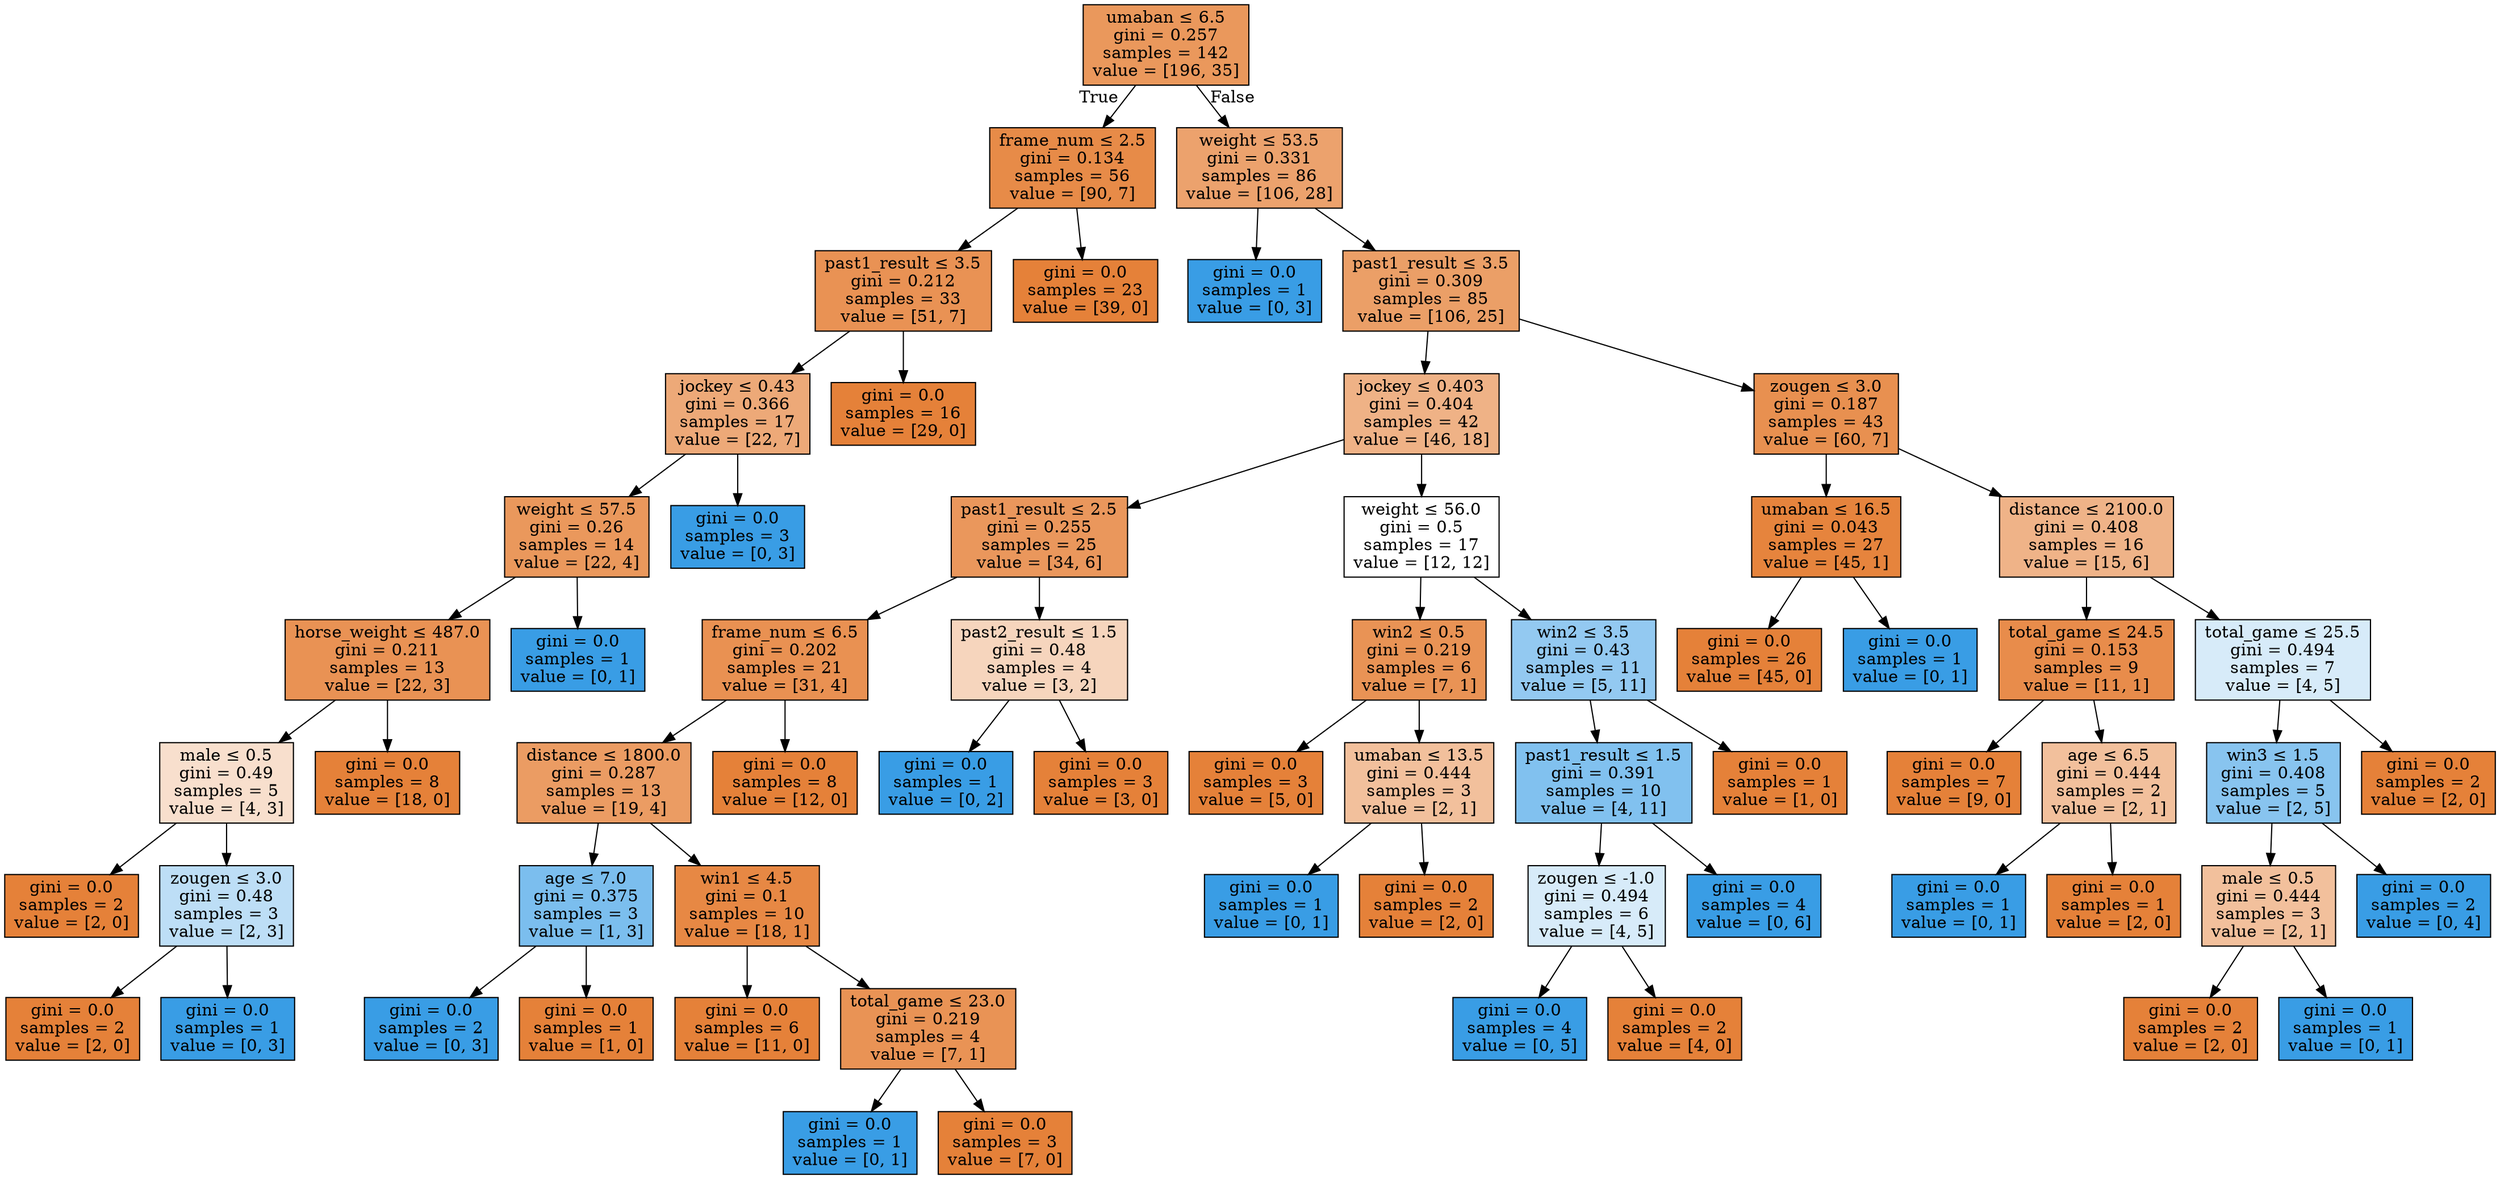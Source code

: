 digraph Tree {
node [shape=box, style="filled", color="black"] ;
0 [label=<umaban &le; 6.5<br/>gini = 0.257<br/>samples = 142<br/>value = [196, 35]>, fillcolor="#e58139d1"] ;
1 [label=<frame_num &le; 2.5<br/>gini = 0.134<br/>samples = 56<br/>value = [90, 7]>, fillcolor="#e58139eb"] ;
0 -> 1 [labeldistance=2.5, labelangle=45, headlabel="True"] ;
2 [label=<past1_result &le; 3.5<br/>gini = 0.212<br/>samples = 33<br/>value = [51, 7]>, fillcolor="#e58139dc"] ;
1 -> 2 ;
3 [label=<jockey &le; 0.43<br/>gini = 0.366<br/>samples = 17<br/>value = [22, 7]>, fillcolor="#e58139ae"] ;
2 -> 3 ;
4 [label=<weight &le; 57.5<br/>gini = 0.26<br/>samples = 14<br/>value = [22, 4]>, fillcolor="#e58139d1"] ;
3 -> 4 ;
5 [label=<horse_weight &le; 487.0<br/>gini = 0.211<br/>samples = 13<br/>value = [22, 3]>, fillcolor="#e58139dc"] ;
4 -> 5 ;
6 [label=<male &le; 0.5<br/>gini = 0.49<br/>samples = 5<br/>value = [4, 3]>, fillcolor="#e5813940"] ;
5 -> 6 ;
7 [label=<gini = 0.0<br/>samples = 2<br/>value = [2, 0]>, fillcolor="#e58139ff"] ;
6 -> 7 ;
8 [label=<zougen &le; 3.0<br/>gini = 0.48<br/>samples = 3<br/>value = [2, 3]>, fillcolor="#399de555"] ;
6 -> 8 ;
9 [label=<gini = 0.0<br/>samples = 2<br/>value = [2, 0]>, fillcolor="#e58139ff"] ;
8 -> 9 ;
10 [label=<gini = 0.0<br/>samples = 1<br/>value = [0, 3]>, fillcolor="#399de5ff"] ;
8 -> 10 ;
11 [label=<gini = 0.0<br/>samples = 8<br/>value = [18, 0]>, fillcolor="#e58139ff"] ;
5 -> 11 ;
12 [label=<gini = 0.0<br/>samples = 1<br/>value = [0, 1]>, fillcolor="#399de5ff"] ;
4 -> 12 ;
13 [label=<gini = 0.0<br/>samples = 3<br/>value = [0, 3]>, fillcolor="#399de5ff"] ;
3 -> 13 ;
14 [label=<gini = 0.0<br/>samples = 16<br/>value = [29, 0]>, fillcolor="#e58139ff"] ;
2 -> 14 ;
15 [label=<gini = 0.0<br/>samples = 23<br/>value = [39, 0]>, fillcolor="#e58139ff"] ;
1 -> 15 ;
16 [label=<weight &le; 53.5<br/>gini = 0.331<br/>samples = 86<br/>value = [106, 28]>, fillcolor="#e58139bc"] ;
0 -> 16 [labeldistance=2.5, labelangle=-45, headlabel="False"] ;
17 [label=<gini = 0.0<br/>samples = 1<br/>value = [0, 3]>, fillcolor="#399de5ff"] ;
16 -> 17 ;
18 [label=<past1_result &le; 3.5<br/>gini = 0.309<br/>samples = 85<br/>value = [106, 25]>, fillcolor="#e58139c3"] ;
16 -> 18 ;
19 [label=<jockey &le; 0.403<br/>gini = 0.404<br/>samples = 42<br/>value = [46, 18]>, fillcolor="#e581399b"] ;
18 -> 19 ;
20 [label=<past1_result &le; 2.5<br/>gini = 0.255<br/>samples = 25<br/>value = [34, 6]>, fillcolor="#e58139d2"] ;
19 -> 20 ;
21 [label=<frame_num &le; 6.5<br/>gini = 0.202<br/>samples = 21<br/>value = [31, 4]>, fillcolor="#e58139de"] ;
20 -> 21 ;
22 [label=<distance &le; 1800.0<br/>gini = 0.287<br/>samples = 13<br/>value = [19, 4]>, fillcolor="#e58139c9"] ;
21 -> 22 ;
23 [label=<age &le; 7.0<br/>gini = 0.375<br/>samples = 3<br/>value = [1, 3]>, fillcolor="#399de5aa"] ;
22 -> 23 ;
24 [label=<gini = 0.0<br/>samples = 2<br/>value = [0, 3]>, fillcolor="#399de5ff"] ;
23 -> 24 ;
25 [label=<gini = 0.0<br/>samples = 1<br/>value = [1, 0]>, fillcolor="#e58139ff"] ;
23 -> 25 ;
26 [label=<win1 &le; 4.5<br/>gini = 0.1<br/>samples = 10<br/>value = [18, 1]>, fillcolor="#e58139f1"] ;
22 -> 26 ;
27 [label=<gini = 0.0<br/>samples = 6<br/>value = [11, 0]>, fillcolor="#e58139ff"] ;
26 -> 27 ;
28 [label=<total_game &le; 23.0<br/>gini = 0.219<br/>samples = 4<br/>value = [7, 1]>, fillcolor="#e58139db"] ;
26 -> 28 ;
29 [label=<gini = 0.0<br/>samples = 1<br/>value = [0, 1]>, fillcolor="#399de5ff"] ;
28 -> 29 ;
30 [label=<gini = 0.0<br/>samples = 3<br/>value = [7, 0]>, fillcolor="#e58139ff"] ;
28 -> 30 ;
31 [label=<gini = 0.0<br/>samples = 8<br/>value = [12, 0]>, fillcolor="#e58139ff"] ;
21 -> 31 ;
32 [label=<past2_result &le; 1.5<br/>gini = 0.48<br/>samples = 4<br/>value = [3, 2]>, fillcolor="#e5813955"] ;
20 -> 32 ;
33 [label=<gini = 0.0<br/>samples = 1<br/>value = [0, 2]>, fillcolor="#399de5ff"] ;
32 -> 33 ;
34 [label=<gini = 0.0<br/>samples = 3<br/>value = [3, 0]>, fillcolor="#e58139ff"] ;
32 -> 34 ;
35 [label=<weight &le; 56.0<br/>gini = 0.5<br/>samples = 17<br/>value = [12, 12]>, fillcolor="#e5813900"] ;
19 -> 35 ;
36 [label=<win2 &le; 0.5<br/>gini = 0.219<br/>samples = 6<br/>value = [7, 1]>, fillcolor="#e58139db"] ;
35 -> 36 ;
37 [label=<gini = 0.0<br/>samples = 3<br/>value = [5, 0]>, fillcolor="#e58139ff"] ;
36 -> 37 ;
38 [label=<umaban &le; 13.5<br/>gini = 0.444<br/>samples = 3<br/>value = [2, 1]>, fillcolor="#e581397f"] ;
36 -> 38 ;
39 [label=<gini = 0.0<br/>samples = 1<br/>value = [0, 1]>, fillcolor="#399de5ff"] ;
38 -> 39 ;
40 [label=<gini = 0.0<br/>samples = 2<br/>value = [2, 0]>, fillcolor="#e58139ff"] ;
38 -> 40 ;
41 [label=<win2 &le; 3.5<br/>gini = 0.43<br/>samples = 11<br/>value = [5, 11]>, fillcolor="#399de58b"] ;
35 -> 41 ;
42 [label=<past1_result &le; 1.5<br/>gini = 0.391<br/>samples = 10<br/>value = [4, 11]>, fillcolor="#399de5a2"] ;
41 -> 42 ;
43 [label=<zougen &le; -1.0<br/>gini = 0.494<br/>samples = 6<br/>value = [4, 5]>, fillcolor="#399de533"] ;
42 -> 43 ;
44 [label=<gini = 0.0<br/>samples = 4<br/>value = [0, 5]>, fillcolor="#399de5ff"] ;
43 -> 44 ;
45 [label=<gini = 0.0<br/>samples = 2<br/>value = [4, 0]>, fillcolor="#e58139ff"] ;
43 -> 45 ;
46 [label=<gini = 0.0<br/>samples = 4<br/>value = [0, 6]>, fillcolor="#399de5ff"] ;
42 -> 46 ;
47 [label=<gini = 0.0<br/>samples = 1<br/>value = [1, 0]>, fillcolor="#e58139ff"] ;
41 -> 47 ;
48 [label=<zougen &le; 3.0<br/>gini = 0.187<br/>samples = 43<br/>value = [60, 7]>, fillcolor="#e58139e1"] ;
18 -> 48 ;
49 [label=<umaban &le; 16.5<br/>gini = 0.043<br/>samples = 27<br/>value = [45, 1]>, fillcolor="#e58139f9"] ;
48 -> 49 ;
50 [label=<gini = 0.0<br/>samples = 26<br/>value = [45, 0]>, fillcolor="#e58139ff"] ;
49 -> 50 ;
51 [label=<gini = 0.0<br/>samples = 1<br/>value = [0, 1]>, fillcolor="#399de5ff"] ;
49 -> 51 ;
52 [label=<distance &le; 2100.0<br/>gini = 0.408<br/>samples = 16<br/>value = [15, 6]>, fillcolor="#e5813999"] ;
48 -> 52 ;
53 [label=<total_game &le; 24.5<br/>gini = 0.153<br/>samples = 9<br/>value = [11, 1]>, fillcolor="#e58139e8"] ;
52 -> 53 ;
54 [label=<gini = 0.0<br/>samples = 7<br/>value = [9, 0]>, fillcolor="#e58139ff"] ;
53 -> 54 ;
55 [label=<age &le; 6.5<br/>gini = 0.444<br/>samples = 2<br/>value = [2, 1]>, fillcolor="#e581397f"] ;
53 -> 55 ;
56 [label=<gini = 0.0<br/>samples = 1<br/>value = [0, 1]>, fillcolor="#399de5ff"] ;
55 -> 56 ;
57 [label=<gini = 0.0<br/>samples = 1<br/>value = [2, 0]>, fillcolor="#e58139ff"] ;
55 -> 57 ;
58 [label=<total_game &le; 25.5<br/>gini = 0.494<br/>samples = 7<br/>value = [4, 5]>, fillcolor="#399de533"] ;
52 -> 58 ;
59 [label=<win3 &le; 1.5<br/>gini = 0.408<br/>samples = 5<br/>value = [2, 5]>, fillcolor="#399de599"] ;
58 -> 59 ;
60 [label=<male &le; 0.5<br/>gini = 0.444<br/>samples = 3<br/>value = [2, 1]>, fillcolor="#e581397f"] ;
59 -> 60 ;
61 [label=<gini = 0.0<br/>samples = 2<br/>value = [2, 0]>, fillcolor="#e58139ff"] ;
60 -> 61 ;
62 [label=<gini = 0.0<br/>samples = 1<br/>value = [0, 1]>, fillcolor="#399de5ff"] ;
60 -> 62 ;
63 [label=<gini = 0.0<br/>samples = 2<br/>value = [0, 4]>, fillcolor="#399de5ff"] ;
59 -> 63 ;
64 [label=<gini = 0.0<br/>samples = 2<br/>value = [2, 0]>, fillcolor="#e58139ff"] ;
58 -> 64 ;
}